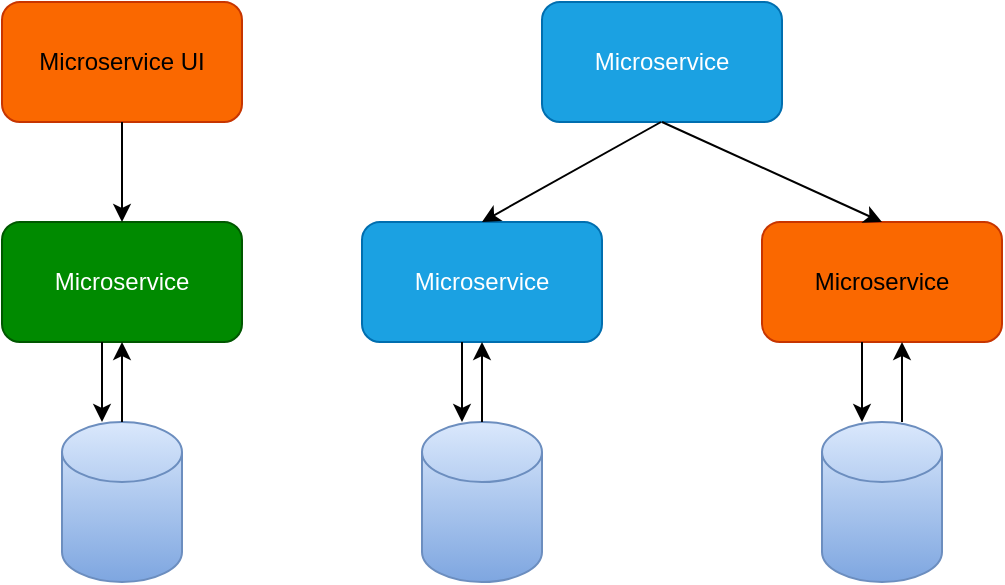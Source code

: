 <mxfile version="26.2.13">
  <diagram name="Page-1" id="2j9ujwj46-sfk4HVsLTO">
    <mxGraphModel dx="874" dy="439" grid="1" gridSize="10" guides="1" tooltips="1" connect="1" arrows="1" fold="1" page="1" pageScale="1" pageWidth="827" pageHeight="1169" math="0" shadow="0">
      <root>
        <mxCell id="0" />
        <mxCell id="1" parent="0" />
        <mxCell id="-hC3rhzuI1-nbQPA_fe_-1" value="Microservice UI" style="rounded=1;whiteSpace=wrap;html=1;fillColor=#fa6800;fontColor=#000000;strokeColor=#C73500;" vertex="1" parent="1">
          <mxGeometry x="160" y="100" width="120" height="60" as="geometry" />
        </mxCell>
        <mxCell id="-hC3rhzuI1-nbQPA_fe_-2" value="Microservice" style="rounded=1;whiteSpace=wrap;html=1;fillColor=#1ba1e2;fontColor=#ffffff;strokeColor=#006EAF;" vertex="1" parent="1">
          <mxGeometry x="430" y="100" width="120" height="60" as="geometry" />
        </mxCell>
        <mxCell id="-hC3rhzuI1-nbQPA_fe_-3" value="Microservice" style="rounded=1;whiteSpace=wrap;html=1;fillColor=#008a00;fontColor=#ffffff;strokeColor=#005700;" vertex="1" parent="1">
          <mxGeometry x="160" y="210" width="120" height="60" as="geometry" />
        </mxCell>
        <mxCell id="-hC3rhzuI1-nbQPA_fe_-4" value="Microservice" style="rounded=1;whiteSpace=wrap;html=1;fillColor=#1ba1e2;fontColor=#ffffff;strokeColor=#006EAF;" vertex="1" parent="1">
          <mxGeometry x="340" y="210" width="120" height="60" as="geometry" />
        </mxCell>
        <mxCell id="-hC3rhzuI1-nbQPA_fe_-5" value="Microservice" style="rounded=1;whiteSpace=wrap;html=1;fillColor=#fa6800;fontColor=#000000;strokeColor=#C73500;" vertex="1" parent="1">
          <mxGeometry x="540" y="210" width="120" height="60" as="geometry" />
        </mxCell>
        <mxCell id="-hC3rhzuI1-nbQPA_fe_-6" value="" style="shape=cylinder3;whiteSpace=wrap;html=1;boundedLbl=1;backgroundOutline=1;size=15;fillColor=#dae8fc;strokeColor=#6c8ebf;gradientColor=#7ea6e0;" vertex="1" parent="1">
          <mxGeometry x="190" y="310" width="60" height="80" as="geometry" />
        </mxCell>
        <mxCell id="-hC3rhzuI1-nbQPA_fe_-7" value="" style="shape=cylinder3;whiteSpace=wrap;html=1;boundedLbl=1;backgroundOutline=1;size=15;fillColor=#dae8fc;gradientColor=#7ea6e0;strokeColor=#6c8ebf;" vertex="1" parent="1">
          <mxGeometry x="370" y="310" width="60" height="80" as="geometry" />
        </mxCell>
        <mxCell id="-hC3rhzuI1-nbQPA_fe_-8" value="" style="shape=cylinder3;whiteSpace=wrap;html=1;boundedLbl=1;backgroundOutline=1;size=15;fillColor=#dae8fc;gradientColor=#7ea6e0;strokeColor=#6c8ebf;" vertex="1" parent="1">
          <mxGeometry x="570" y="310" width="60" height="80" as="geometry" />
        </mxCell>
        <mxCell id="-hC3rhzuI1-nbQPA_fe_-9" value="" style="endArrow=classic;html=1;rounded=0;entryX=0.5;entryY=0;entryDx=0;entryDy=0;" edge="1" parent="1" target="-hC3rhzuI1-nbQPA_fe_-3">
          <mxGeometry width="50" height="50" relative="1" as="geometry">
            <mxPoint x="220" y="160" as="sourcePoint" />
            <mxPoint x="270" y="110" as="targetPoint" />
          </mxGeometry>
        </mxCell>
        <mxCell id="-hC3rhzuI1-nbQPA_fe_-10" value="" style="endArrow=classic;html=1;rounded=0;entryX=0.5;entryY=0;entryDx=0;entryDy=0;" edge="1" parent="1" target="-hC3rhzuI1-nbQPA_fe_-4">
          <mxGeometry width="50" height="50" relative="1" as="geometry">
            <mxPoint x="489.5" y="160" as="sourcePoint" />
            <mxPoint x="489.5" y="210" as="targetPoint" />
          </mxGeometry>
        </mxCell>
        <mxCell id="-hC3rhzuI1-nbQPA_fe_-11" value="" style="endArrow=classic;html=1;rounded=0;entryX=0.5;entryY=0;entryDx=0;entryDy=0;" edge="1" parent="1" target="-hC3rhzuI1-nbQPA_fe_-5">
          <mxGeometry width="50" height="50" relative="1" as="geometry">
            <mxPoint x="490" y="160" as="sourcePoint" />
            <mxPoint x="410" y="220" as="targetPoint" />
          </mxGeometry>
        </mxCell>
        <mxCell id="-hC3rhzuI1-nbQPA_fe_-12" value="" style="endArrow=classic;html=1;rounded=0;entryX=0.5;entryY=0;entryDx=0;entryDy=0;entryPerimeter=0;" edge="1" parent="1">
          <mxGeometry width="50" height="50" relative="1" as="geometry">
            <mxPoint x="210" y="270" as="sourcePoint" />
            <mxPoint x="210" y="310" as="targetPoint" />
          </mxGeometry>
        </mxCell>
        <mxCell id="-hC3rhzuI1-nbQPA_fe_-13" value="" style="endArrow=classic;html=1;rounded=0;entryX=0.5;entryY=1;entryDx=0;entryDy=0;" edge="1" parent="1" target="-hC3rhzuI1-nbQPA_fe_-3">
          <mxGeometry width="50" height="50" relative="1" as="geometry">
            <mxPoint x="220" y="310" as="sourcePoint" />
            <mxPoint x="270" y="260" as="targetPoint" />
          </mxGeometry>
        </mxCell>
        <mxCell id="-hC3rhzuI1-nbQPA_fe_-14" value="" style="endArrow=classic;html=1;rounded=0;entryX=0.5;entryY=0;entryDx=0;entryDy=0;entryPerimeter=0;" edge="1" parent="1">
          <mxGeometry width="50" height="50" relative="1" as="geometry">
            <mxPoint x="390" y="270" as="sourcePoint" />
            <mxPoint x="390" y="310" as="targetPoint" />
          </mxGeometry>
        </mxCell>
        <mxCell id="-hC3rhzuI1-nbQPA_fe_-15" value="" style="endArrow=classic;html=1;rounded=0;entryX=0.5;entryY=1;entryDx=0;entryDy=0;" edge="1" parent="1">
          <mxGeometry width="50" height="50" relative="1" as="geometry">
            <mxPoint x="400" y="310" as="sourcePoint" />
            <mxPoint x="400" y="270" as="targetPoint" />
          </mxGeometry>
        </mxCell>
        <mxCell id="-hC3rhzuI1-nbQPA_fe_-17" value="" style="endArrow=classic;html=1;rounded=0;entryX=0.5;entryY=1;entryDx=0;entryDy=0;" edge="1" parent="1">
          <mxGeometry width="50" height="50" relative="1" as="geometry">
            <mxPoint x="610" y="310" as="sourcePoint" />
            <mxPoint x="610" y="270" as="targetPoint" />
          </mxGeometry>
        </mxCell>
        <mxCell id="-hC3rhzuI1-nbQPA_fe_-19" value="" style="endArrow=classic;html=1;rounded=0;entryX=0.5;entryY=0;entryDx=0;entryDy=0;entryPerimeter=0;" edge="1" parent="1">
          <mxGeometry width="50" height="50" relative="1" as="geometry">
            <mxPoint x="590" y="270" as="sourcePoint" />
            <mxPoint x="590" y="310" as="targetPoint" />
          </mxGeometry>
        </mxCell>
      </root>
    </mxGraphModel>
  </diagram>
</mxfile>
